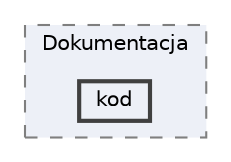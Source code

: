digraph "docs/Dokumentacja/kod"
{
 // LATEX_PDF_SIZE
  bgcolor="transparent";
  edge [fontname=Helvetica,fontsize=10,labelfontname=Helvetica,labelfontsize=10];
  node [fontname=Helvetica,fontsize=10,shape=box,height=0.2,width=0.4];
  compound=true
  subgraph clusterdir_0e7285eb002f1c541df343023a7fa19b {
    graph [ bgcolor="#edf0f7", pencolor="grey50", label="Dokumentacja", fontname=Helvetica,fontsize=10 style="filled,dashed", URL="dir_0e7285eb002f1c541df343023a7fa19b.html",tooltip=""]
  dir_c4c08757730307247d844663ed690ae2 [label="kod", fillcolor="#edf0f7", color="grey25", style="filled,bold", URL="dir_c4c08757730307247d844663ed690ae2.html",tooltip=""];
  }
}
